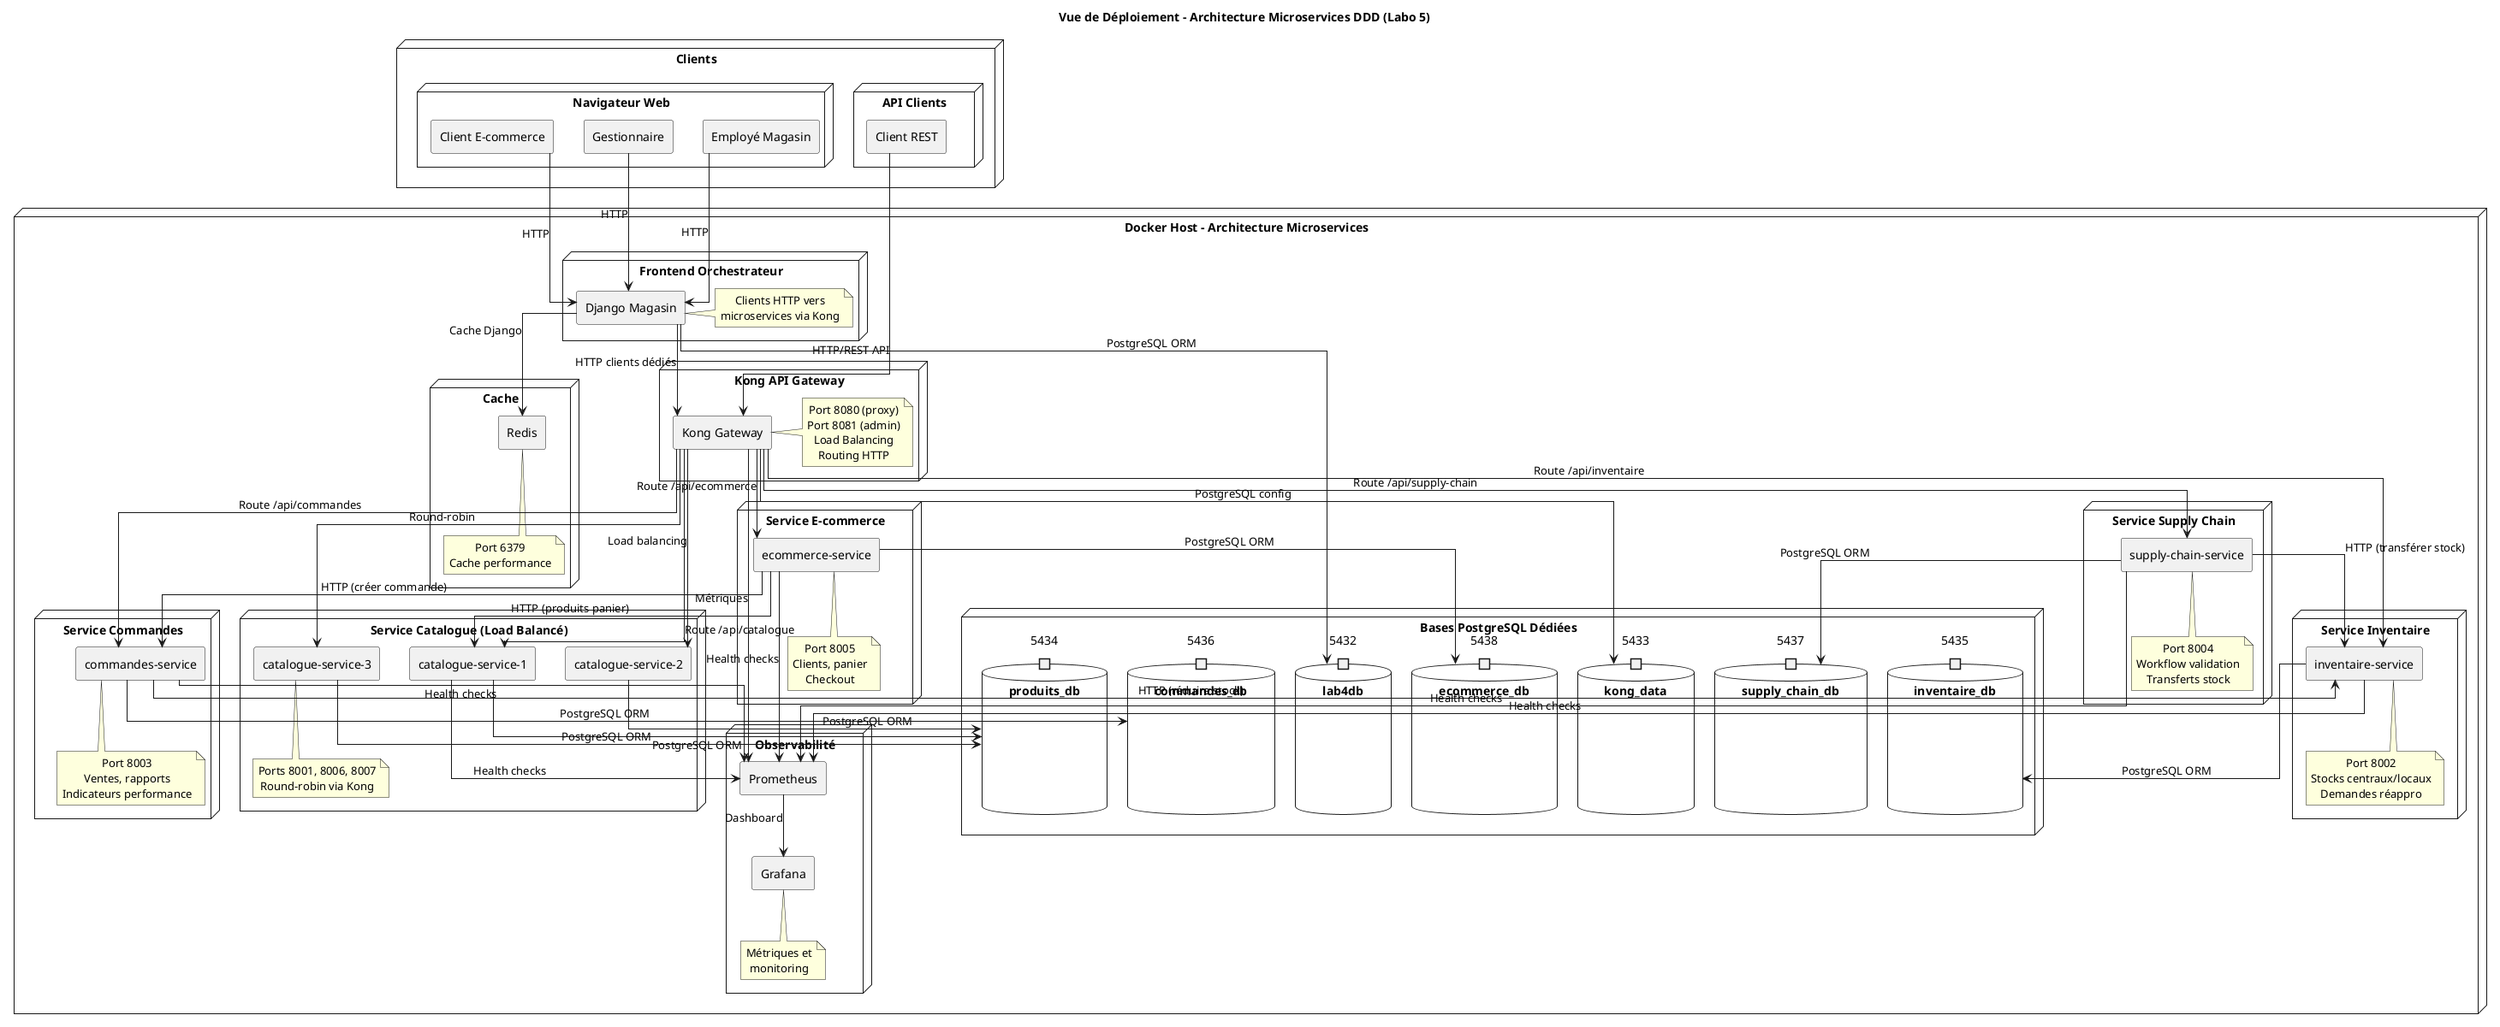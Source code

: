 @startuml vue-deploiement
skinparam linetype ortho
skinparam componentStyle rectangle
skinparam defaultTextAlignment center

title Vue de Déploiement - Architecture Microservices DDD (Labo 5)

node "Clients" {
  node "Navigateur Web" as browser {
    component "Employé Magasin" as user
    component "Gestionnaire" as admin
    component "Client E-commerce" as webclient
  }
  node "API Clients" as apiclient {
    component "Client REST" as restclient
  }
}

node "Docker Host - Architecture Microservices" as docker_host {
  
  node "Frontend Orchestrateur" as frontend {
    component "Django Magasin" as app
    note right: Clients HTTP vers\nmicroservices via Kong
  }
  
  node "Kong API Gateway" as kong_cluster {
    component "Kong Gateway" as kong
    note right: Port 8080 (proxy)\nPort 8081 (admin)\nLoad Balancing\nRouting HTTP
  }
  
  ' === MICROSERVICES DDD ===
  
  node "Service Catalogue (Load Balancé)" as catalogue_cluster {
    component "catalogue-service-1" as cat1
    component "catalogue-service-2" as cat2  
    component "catalogue-service-3" as cat3
    note bottom: Ports 8001, 8006, 8007\nRound-robin via Kong
  }
  
  node "Service Inventaire" as inventaire {
    component "inventaire-service" as inv
    note bottom: Port 8002\nStocks centraux/locaux\nDemandes réappro
  }
  
  node "Service Commandes" as commandes {
    component "commandes-service" as cmd
    note bottom: Port 8003\nVentes, rapports\nIndicateurs performance
  }
  
  node "Service Supply Chain" as supply {
    component "supply-chain-service" as sup
    note bottom: Port 8004\nWorkflow validation\nTransferts stock
  }
  
  node "Service E-commerce" as ecommerce {
    component "ecommerce-service" as eco
    note bottom: Port 8005\nClients, panier\nCheckout
  }
  
  ' === BASES DE DONNÉES DÉDIÉES ===
  
  node "Bases PostgreSQL Dédiées" as databases {
    database "produits_db" as db_prod {
      port 5434
    }
    database "inventaire_db" as db_inv {
      port 5435
    }
    database "commandes_db" as db_cmd {
      port 5436
    }
    database "supply_chain_db" as db_sup {
      port 5437
    }
    database "ecommerce_db" as db_eco {
      port 5438
    }
    database "kong_data" as db_kong {
      port 5433
    }
    database "lab4db" as db_main {
      port 5432
    }
  }
  
  ' === INFRASTRUCTURE ===
  
  node "Observabilité" as monitoring {
    component "Prometheus" as prometheus
    component "Grafana" as grafana
    note bottom: Métriques et\nmonitoring
  }
  
  node "Cache" as cache {
    component "Redis" as redis
    note bottom: Port 6379\nCache performance
  }
}

' === CONNEXIONS CLIENTS ===
user --> app : HTTP
admin --> app : HTTP
webclient --> app : HTTP
restclient --> kong : HTTP/REST API

' === CONNEXIONS ORCHESTRATION ===
app --> kong : HTTP clients dédiés
kong --> cat1 : Route /api/catalogue
kong --> cat2 : Load balancing
kong --> cat3 : Round-robin
kong --> inv : Route /api/inventaire
kong --> cmd : Route /api/commandes
kong --> sup : Route /api/supply-chain
kong --> eco : Route /api/ecommerce

' === COMMUNICATION INTER-SERVICES ===
cmd --> inv : HTTP (réduire stock)
sup --> inv : HTTP (transférer stock)
eco --> cat1 : HTTP (produits panier)
eco --> cmd : HTTP (créer commande)

' === CONNEXIONS BASES DE DONNÉES ===
cat1 --> db_prod : PostgreSQL ORM
cat2 --> db_prod : PostgreSQL ORM
cat3 --> db_prod : PostgreSQL ORM
inv --> db_inv : PostgreSQL ORM
cmd --> db_cmd : PostgreSQL ORM
sup --> db_sup : PostgreSQL ORM
eco --> db_eco : PostgreSQL ORM
kong --> db_kong : PostgreSQL config
app --> db_main : PostgreSQL ORM

' === CONNEXIONS INFRASTRUCTURE ===
app --> redis : Cache Django
kong --> prometheus : Métriques
cat1 --> prometheus : Health checks
inv --> prometheus : Health checks
cmd --> prometheus : Health checks
sup --> prometheus : Health checks
eco --> prometheus : Health checks
prometheus --> grafana : Dashboard

@enduml
